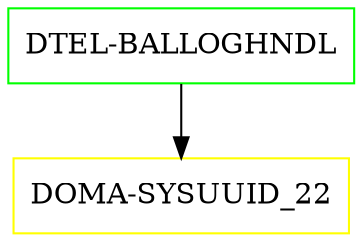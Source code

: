 digraph G {
  "DTEL-BALLOGHNDL" [shape=box,color=green];
  "DOMA-SYSUUID_22" [shape=box,color=yellow,URL="./DOMA_SYSUUID_22.html"];
  "DTEL-BALLOGHNDL" -> "DOMA-SYSUUID_22";
}
